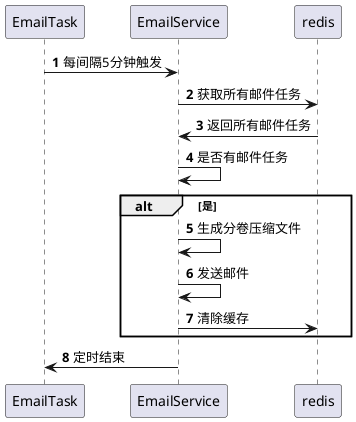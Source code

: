 @startuml
autonumber
participant EmailTask
participant EmailService
participant redis
EmailTask ->EmailService:每间隔5分钟触发
EmailService -> redis : 获取所有邮件任务
EmailService <- redis : 返回所有邮件任务
EmailService -> EmailService :是否有邮件任务
alt 是
    EmailService -> EmailService: 生成分卷压缩文件
    EmailService -> EmailService: 发送邮件
    EmailService -> redis :清除缓存
end
EmailTask <-EmailService:定时结束
@enduml